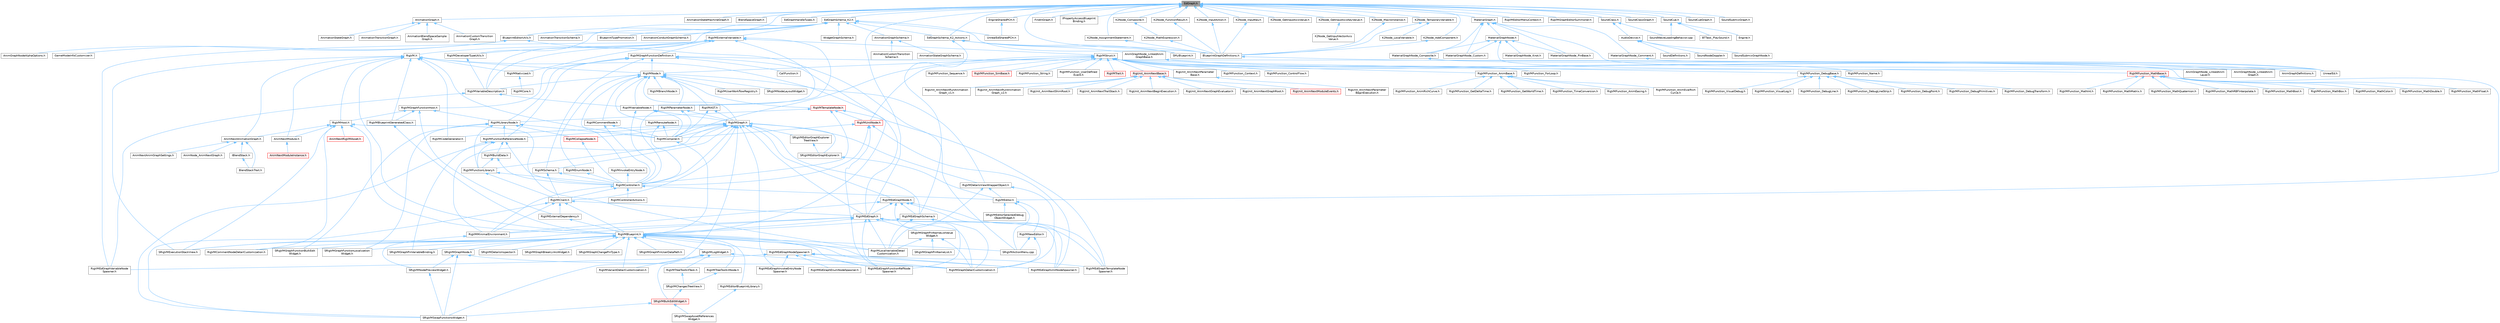 digraph "EdGraph.h"
{
 // INTERACTIVE_SVG=YES
 // LATEX_PDF_SIZE
  bgcolor="transparent";
  edge [fontname=Helvetica,fontsize=10,labelfontname=Helvetica,labelfontsize=10];
  node [fontname=Helvetica,fontsize=10,shape=box,height=0.2,width=0.4];
  Node1 [id="Node000001",label="EdGraph.h",height=0.2,width=0.4,color="gray40", fillcolor="grey60", style="filled", fontcolor="black",tooltip=" "];
  Node1 -> Node2 [id="edge1_Node000001_Node000002",dir="back",color="steelblue1",style="solid",tooltip=" "];
  Node2 [id="Node000002",label="AnimationGraph.h",height=0.2,width=0.4,color="grey40", fillcolor="white", style="filled",URL="$df/d2e/AnimationGraph_8h.html",tooltip=" "];
  Node2 -> Node3 [id="edge2_Node000002_Node000003",dir="back",color="steelblue1",style="solid",tooltip=" "];
  Node3 [id="Node000003",label="AnimationBlendSpaceSample\lGraph.h",height=0.2,width=0.4,color="grey40", fillcolor="white", style="filled",URL="$d1/d35/AnimationBlendSpaceSampleGraph_8h.html",tooltip=" "];
  Node2 -> Node4 [id="edge3_Node000002_Node000004",dir="back",color="steelblue1",style="solid",tooltip=" "];
  Node4 [id="Node000004",label="AnimationCustomTransition\lGraph.h",height=0.2,width=0.4,color="grey40", fillcolor="white", style="filled",URL="$dc/d6c/AnimationCustomTransitionGraph_8h.html",tooltip=" "];
  Node2 -> Node5 [id="edge4_Node000002_Node000005",dir="back",color="steelblue1",style="solid",tooltip=" "];
  Node5 [id="Node000005",label="AnimationStateGraph.h",height=0.2,width=0.4,color="grey40", fillcolor="white", style="filled",URL="$d1/d71/AnimationStateGraph_8h.html",tooltip=" "];
  Node2 -> Node6 [id="edge5_Node000002_Node000006",dir="back",color="steelblue1",style="solid",tooltip=" "];
  Node6 [id="Node000006",label="AnimationTransitionGraph.h",height=0.2,width=0.4,color="grey40", fillcolor="white", style="filled",URL="$d2/d0b/AnimationTransitionGraph_8h.html",tooltip=" "];
  Node1 -> Node7 [id="edge6_Node000001_Node000007",dir="back",color="steelblue1",style="solid",tooltip=" "];
  Node7 [id="Node000007",label="AnimationStateMachineGraph.h",height=0.2,width=0.4,color="grey40", fillcolor="white", style="filled",URL="$d8/d25/AnimationStateMachineGraph_8h.html",tooltip=" "];
  Node1 -> Node8 [id="edge7_Node000001_Node000008",dir="back",color="steelblue1",style="solid",tooltip=" "];
  Node8 [id="Node000008",label="BlendSpaceGraph.h",height=0.2,width=0.4,color="grey40", fillcolor="white", style="filled",URL="$d6/d7f/BlendSpaceGraph_8h.html",tooltip=" "];
  Node1 -> Node9 [id="edge8_Node000001_Node000009",dir="back",color="steelblue1",style="solid",tooltip=" "];
  Node9 [id="Node000009",label="BlueprintEditorUtils.h",height=0.2,width=0.4,color="grey40", fillcolor="white", style="filled",URL="$d7/d3d/BlueprintEditorUtils_8h.html",tooltip=" "];
  Node9 -> Node10 [id="edge9_Node000009_Node000010",dir="back",color="steelblue1",style="solid",tooltip=" "];
  Node10 [id="Node000010",label="AnimGraphNodeAlphaOptions.h",height=0.2,width=0.4,color="grey40", fillcolor="white", style="filled",URL="$d6/df6/AnimGraphNodeAlphaOptions_8h.html",tooltip=" "];
  Node9 -> Node11 [id="edge10_Node000009_Node000011",dir="back",color="steelblue1",style="solid",tooltip=" "];
  Node11 [id="Node000011",label="GameModeInfoCustomizer.h",height=0.2,width=0.4,color="grey40", fillcolor="white", style="filled",URL="$d5/df3/GameModeInfoCustomizer_8h.html",tooltip=" "];
  Node9 -> Node12 [id="edge11_Node000009_Node000012",dir="back",color="steelblue1",style="solid",tooltip=" "];
  Node12 [id="Node000012",label="SRigVMActionMenu.cpp",height=0.2,width=0.4,color="grey40", fillcolor="white", style="filled",URL="$dc/d4c/SRigVMActionMenu_8cpp.html",tooltip=" "];
  Node1 -> Node13 [id="edge12_Node000001_Node000013",dir="back",color="steelblue1",style="solid",tooltip=" "];
  Node13 [id="Node000013",label="EdGraphHandleTypes.h",height=0.2,width=0.4,color="grey40", fillcolor="white", style="filled",URL="$d3/d0d/EdGraphHandleTypes_8h.html",tooltip=" "];
  Node1 -> Node14 [id="edge13_Node000001_Node000014",dir="back",color="steelblue1",style="solid",tooltip=" "];
  Node14 [id="Node000014",label="EdGraphSchema_K2.h",height=0.2,width=0.4,color="grey40", fillcolor="white", style="filled",URL="$d0/dcf/EdGraphSchema__K2_8h.html",tooltip=" "];
  Node14 -> Node15 [id="edge14_Node000014_Node000015",dir="back",color="steelblue1",style="solid",tooltip=" "];
  Node15 [id="Node000015",label="AnimationConduitGraphSchema.h",height=0.2,width=0.4,color="grey40", fillcolor="white", style="filled",URL="$d3/dd6/AnimationConduitGraphSchema_8h.html",tooltip=" "];
  Node14 -> Node16 [id="edge15_Node000014_Node000016",dir="back",color="steelblue1",style="solid",tooltip=" "];
  Node16 [id="Node000016",label="AnimationGraphSchema.h",height=0.2,width=0.4,color="grey40", fillcolor="white", style="filled",URL="$dc/d75/AnimationGraphSchema_8h.html",tooltip=" "];
  Node16 -> Node17 [id="edge16_Node000016_Node000017",dir="back",color="steelblue1",style="solid",tooltip=" "];
  Node17 [id="Node000017",label="AnimationCustomTransition\lSchema.h",height=0.2,width=0.4,color="grey40", fillcolor="white", style="filled",URL="$d0/de2/AnimationCustomTransitionSchema_8h.html",tooltip=" "];
  Node16 -> Node18 [id="edge17_Node000016_Node000018",dir="back",color="steelblue1",style="solid",tooltip=" "];
  Node18 [id="Node000018",label="AnimationStateGraphSchema.h",height=0.2,width=0.4,color="grey40", fillcolor="white", style="filled",URL="$d5/d13/AnimationStateGraphSchema_8h.html",tooltip=" "];
  Node14 -> Node19 [id="edge18_Node000014_Node000019",dir="back",color="steelblue1",style="solid",tooltip=" "];
  Node19 [id="Node000019",label="AnimationTransitionSchema.h",height=0.2,width=0.4,color="grey40", fillcolor="white", style="filled",URL="$d0/d50/AnimationTransitionSchema_8h.html",tooltip=" "];
  Node14 -> Node9 [id="edge19_Node000014_Node000009",dir="back",color="steelblue1",style="solid",tooltip=" "];
  Node14 -> Node20 [id="edge20_Node000014_Node000020",dir="back",color="steelblue1",style="solid",tooltip=" "];
  Node20 [id="Node000020",label="BlueprintGraphDefinitions.h",height=0.2,width=0.4,color="grey40", fillcolor="white", style="filled",URL="$d7/d5e/BlueprintGraphDefinitions_8h.html",tooltip=" "];
  Node20 -> Node21 [id="edge21_Node000020_Node000021",dir="back",color="steelblue1",style="solid",tooltip=" "];
  Node21 [id="Node000021",label="AnimGraphDefinitions.h",height=0.2,width=0.4,color="grey40", fillcolor="white", style="filled",URL="$d9/d78/AnimGraphDefinitions_8h.html",tooltip=" "];
  Node14 -> Node22 [id="edge22_Node000014_Node000022",dir="back",color="steelblue1",style="solid",tooltip=" "];
  Node22 [id="Node000022",label="BlueprintTypePromotion.h",height=0.2,width=0.4,color="grey40", fillcolor="white", style="filled",URL="$d2/d23/BlueprintTypePromotion_8h.html",tooltip=" "];
  Node14 -> Node23 [id="edge23_Node000014_Node000023",dir="back",color="steelblue1",style="solid",tooltip=" "];
  Node23 [id="Node000023",label="EdGraphSchema_K2_Actions.h",height=0.2,width=0.4,color="grey40", fillcolor="white", style="filled",URL="$d8/d9c/EdGraphSchema__K2__Actions_8h.html",tooltip=" "];
  Node23 -> Node24 [id="edge24_Node000023_Node000024",dir="back",color="steelblue1",style="solid",tooltip=" "];
  Node24 [id="Node000024",label="AnimGraphNode_LinkedAnim\lGraphBase.h",height=0.2,width=0.4,color="grey40", fillcolor="white", style="filled",URL="$d5/de1/AnimGraphNode__LinkedAnimGraphBase_8h.html",tooltip=" "];
  Node24 -> Node25 [id="edge25_Node000024_Node000025",dir="back",color="steelblue1",style="solid",tooltip=" "];
  Node25 [id="Node000025",label="AnimGraphNode_LinkedAnim\lGraph.h",height=0.2,width=0.4,color="grey40", fillcolor="white", style="filled",URL="$da/dd5/AnimGraphNode__LinkedAnimGraph_8h.html",tooltip=" "];
  Node24 -> Node26 [id="edge26_Node000024_Node000026",dir="back",color="steelblue1",style="solid",tooltip=" "];
  Node26 [id="Node000026",label="AnimGraphNode_LinkedAnim\lLayer.h",height=0.2,width=0.4,color="grey40", fillcolor="white", style="filled",URL="$dc/d51/AnimGraphNode__LinkedAnimLayer_8h.html",tooltip=" "];
  Node23 -> Node20 [id="edge27_Node000023_Node000020",dir="back",color="steelblue1",style="solid",tooltip=" "];
  Node23 -> Node27 [id="edge28_Node000023_Node000027",dir="back",color="steelblue1",style="solid",tooltip=" "];
  Node27 [id="Node000027",label="RigVMEdGraphSchema.h",height=0.2,width=0.4,color="grey40", fillcolor="white", style="filled",URL="$dc/de3/RigVMEdGraphSchema_8h.html",tooltip=" "];
  Node27 -> Node28 [id="edge29_Node000027_Node000028",dir="back",color="steelblue1",style="solid",tooltip=" "];
  Node28 [id="Node000028",label="RigVMBlueprint.h",height=0.2,width=0.4,color="grey40", fillcolor="white", style="filled",URL="$df/d44/RigVMBlueprint_8h.html",tooltip=" "];
  Node28 -> Node29 [id="edge30_Node000028_Node000029",dir="back",color="steelblue1",style="solid",tooltip=" "];
  Node29 [id="Node000029",label="RigVMCommentNodeDetailCustomization.h",height=0.2,width=0.4,color="grey40", fillcolor="white", style="filled",URL="$de/ddb/RigVMCommentNodeDetailCustomization_8h.html",tooltip=" "];
  Node28 -> Node30 [id="edge31_Node000028_Node000030",dir="back",color="steelblue1",style="solid",tooltip=" "];
  Node30 [id="Node000030",label="RigVMEdGraphFunctionRefNode\lSpawner.h",height=0.2,width=0.4,color="grey40", fillcolor="white", style="filled",URL="$d3/d16/RigVMEdGraphFunctionRefNodeSpawner_8h.html",tooltip=" "];
  Node28 -> Node31 [id="edge32_Node000028_Node000031",dir="back",color="steelblue1",style="solid",tooltip=" "];
  Node31 [id="Node000031",label="RigVMEdGraphNodeSpawner.h",height=0.2,width=0.4,color="grey40", fillcolor="white", style="filled",URL="$d4/d8b/RigVMEdGraphNodeSpawner_8h.html",tooltip=" "];
  Node31 -> Node32 [id="edge33_Node000031_Node000032",dir="back",color="steelblue1",style="solid",tooltip=" "];
  Node32 [id="Node000032",label="RigVMEdGraphEnumNodeSpawner.h",height=0.2,width=0.4,color="grey40", fillcolor="white", style="filled",URL="$d3/dfd/RigVMEdGraphEnumNodeSpawner_8h.html",tooltip=" "];
  Node31 -> Node30 [id="edge34_Node000031_Node000030",dir="back",color="steelblue1",style="solid",tooltip=" "];
  Node31 -> Node33 [id="edge35_Node000031_Node000033",dir="back",color="steelblue1",style="solid",tooltip=" "];
  Node33 [id="Node000033",label="RigVMEdGraphInvokeEntryNode\lSpawner.h",height=0.2,width=0.4,color="grey40", fillcolor="white", style="filled",URL="$d9/de6/RigVMEdGraphInvokeEntryNodeSpawner_8h.html",tooltip=" "];
  Node31 -> Node34 [id="edge36_Node000031_Node000034",dir="back",color="steelblue1",style="solid",tooltip=" "];
  Node34 [id="Node000034",label="RigVMEdGraphTemplateNode\lSpawner.h",height=0.2,width=0.4,color="grey40", fillcolor="white", style="filled",URL="$d9/d6c/RigVMEdGraphTemplateNodeSpawner_8h.html",tooltip=" "];
  Node31 -> Node35 [id="edge37_Node000031_Node000035",dir="back",color="steelblue1",style="solid",tooltip=" "];
  Node35 [id="Node000035",label="RigVMEdGraphUnitNodeSpawner.h",height=0.2,width=0.4,color="grey40", fillcolor="white", style="filled",URL="$d3/d6b/RigVMEdGraphUnitNodeSpawner_8h.html",tooltip=" "];
  Node31 -> Node36 [id="edge38_Node000031_Node000036",dir="back",color="steelblue1",style="solid",tooltip=" "];
  Node36 [id="Node000036",label="RigVMEdGraphVariableNode\lSpawner.h",height=0.2,width=0.4,color="grey40", fillcolor="white", style="filled",URL="$d0/d83/RigVMEdGraphVariableNodeSpawner_8h.html",tooltip=" "];
  Node28 -> Node35 [id="edge39_Node000028_Node000035",dir="back",color="steelblue1",style="solid",tooltip=" "];
  Node28 -> Node37 [id="edge40_Node000028_Node000037",dir="back",color="steelblue1",style="solid",tooltip=" "];
  Node37 [id="Node000037",label="RigVMEditorBlueprintLibrary.h",height=0.2,width=0.4,color="grey40", fillcolor="white", style="filled",URL="$d9/d31/RigVMEditorBlueprintLibrary_8h.html",tooltip=" "];
  Node37 -> Node38 [id="edge41_Node000037_Node000038",dir="back",color="steelblue1",style="solid",tooltip=" "];
  Node38 [id="Node000038",label="SRigVMSwapAssetReferences\lWidget.h",height=0.2,width=0.4,color="grey40", fillcolor="white", style="filled",URL="$db/d3f/SRigVMSwapAssetReferencesWidget_8h.html",tooltip=" "];
  Node28 -> Node39 [id="edge42_Node000028_Node000039",dir="back",color="steelblue1",style="solid",tooltip=" "];
  Node39 [id="Node000039",label="RigVMGraphDetailCustomization.h",height=0.2,width=0.4,color="grey40", fillcolor="white", style="filled",URL="$da/d8c/RigVMGraphDetailCustomization_8h.html",tooltip=" "];
  Node28 -> Node40 [id="edge43_Node000028_Node000040",dir="back",color="steelblue1",style="solid",tooltip=" "];
  Node40 [id="Node000040",label="RigVMLocalVariableDetail\lCustomization.h",height=0.2,width=0.4,color="grey40", fillcolor="white", style="filled",URL="$de/de8/RigVMLocalVariableDetailCustomization_8h.html",tooltip=" "];
  Node28 -> Node41 [id="edge44_Node000028_Node000041",dir="back",color="steelblue1",style="solid",tooltip=" "];
  Node41 [id="Node000041",label="RigVMTreeToolkitNode.h",height=0.2,width=0.4,color="grey40", fillcolor="white", style="filled",URL="$dc/d84/RigVMTreeToolkitNode_8h.html",tooltip=" "];
  Node41 -> Node42 [id="edge45_Node000041_Node000042",dir="back",color="steelblue1",style="solid",tooltip=" "];
  Node42 [id="Node000042",label="SRigVMChangesTreeView.h",height=0.2,width=0.4,color="grey40", fillcolor="white", style="filled",URL="$dd/d83/SRigVMChangesTreeView_8h.html",tooltip=" "];
  Node42 -> Node43 [id="edge46_Node000042_Node000043",dir="back",color="steelblue1",style="solid",tooltip=" "];
  Node43 [id="Node000043",label="SRigVMBulkEditWidget.h",height=0.2,width=0.4,color="red", fillcolor="#FFF0F0", style="filled",URL="$d7/dab/SRigVMBulkEditWidget_8h.html",tooltip=" "];
  Node43 -> Node38 [id="edge47_Node000043_Node000038",dir="back",color="steelblue1",style="solid",tooltip=" "];
  Node43 -> Node45 [id="edge48_Node000043_Node000045",dir="back",color="steelblue1",style="solid",tooltip=" "];
  Node45 [id="Node000045",label="SRigVMSwapFunctionsWidget.h",height=0.2,width=0.4,color="grey40", fillcolor="white", style="filled",URL="$d0/da2/SRigVMSwapFunctionsWidget_8h.html",tooltip=" "];
  Node28 -> Node46 [id="edge49_Node000028_Node000046",dir="back",color="steelblue1",style="solid",tooltip=" "];
  Node46 [id="Node000046",label="RigVMVariantDetailCustomization.h",height=0.2,width=0.4,color="grey40", fillcolor="white", style="filled",URL="$d2/db8/RigVMVariantDetailCustomization_8h.html",tooltip=" "];
  Node28 -> Node12 [id="edge50_Node000028_Node000012",dir="back",color="steelblue1",style="solid",tooltip=" "];
  Node28 -> Node47 [id="edge51_Node000028_Node000047",dir="back",color="steelblue1",style="solid",tooltip=" "];
  Node47 [id="Node000047",label="SRigVMDetailsInspector.h",height=0.2,width=0.4,color="grey40", fillcolor="white", style="filled",URL="$df/dfb/SRigVMDetailsInspector_8h.html",tooltip=" "];
  Node28 -> Node48 [id="edge52_Node000028_Node000048",dir="back",color="steelblue1",style="solid",tooltip=" "];
  Node48 [id="Node000048",label="SRigVMExecutionStackView.h",height=0.2,width=0.4,color="grey40", fillcolor="white", style="filled",URL="$d9/d2b/SRigVMExecutionStackView_8h.html",tooltip=" "];
  Node28 -> Node49 [id="edge53_Node000028_Node000049",dir="back",color="steelblue1",style="solid",tooltip=" "];
  Node49 [id="Node000049",label="SRigVMGraphBreakLinksWidget.h",height=0.2,width=0.4,color="grey40", fillcolor="white", style="filled",URL="$d8/d4a/SRigVMGraphBreakLinksWidget_8h.html",tooltip=" "];
  Node28 -> Node50 [id="edge54_Node000028_Node000050",dir="back",color="steelblue1",style="solid",tooltip=" "];
  Node50 [id="Node000050",label="SRigVMGraphChangePinType.h",height=0.2,width=0.4,color="grey40", fillcolor="white", style="filled",URL="$d4/da7/SRigVMGraphChangePinType_8h.html",tooltip=" "];
  Node28 -> Node51 [id="edge55_Node000028_Node000051",dir="back",color="steelblue1",style="solid",tooltip=" "];
  Node51 [id="Node000051",label="SRigVMGraphFunctionBulkEdit\lWidget.h",height=0.2,width=0.4,color="grey40", fillcolor="white", style="filled",URL="$db/dbf/SRigVMGraphFunctionBulkEditWidget_8h.html",tooltip=" "];
  Node28 -> Node52 [id="edge56_Node000028_Node000052",dir="back",color="steelblue1",style="solid",tooltip=" "];
  Node52 [id="Node000052",label="SRigVMGraphFunctionLocalization\lWidget.h",height=0.2,width=0.4,color="grey40", fillcolor="white", style="filled",URL="$dd/d59/SRigVMGraphFunctionLocalizationWidget_8h.html",tooltip=" "];
  Node28 -> Node53 [id="edge57_Node000028_Node000053",dir="back",color="steelblue1",style="solid",tooltip=" "];
  Node53 [id="Node000053",label="SRigVMGraphNode.h",height=0.2,width=0.4,color="grey40", fillcolor="white", style="filled",URL="$d0/d1e/SRigVMGraphNode_8h.html",tooltip=" "];
  Node53 -> Node39 [id="edge58_Node000053_Node000039",dir="back",color="steelblue1",style="solid",tooltip=" "];
  Node53 -> Node54 [id="edge59_Node000053_Node000054",dir="back",color="steelblue1",style="solid",tooltip=" "];
  Node54 [id="Node000054",label="SRigVMNodePreviewWidget.h",height=0.2,width=0.4,color="grey40", fillcolor="white", style="filled",URL="$d5/d72/SRigVMNodePreviewWidget_8h.html",tooltip=" "];
  Node54 -> Node45 [id="edge60_Node000054_Node000045",dir="back",color="steelblue1",style="solid",tooltip=" "];
  Node53 -> Node45 [id="edge61_Node000053_Node000045",dir="back",color="steelblue1",style="solid",tooltip=" "];
  Node28 -> Node55 [id="edge62_Node000028_Node000055",dir="back",color="steelblue1",style="solid",tooltip=" "];
  Node55 [id="Node000055",label="SRigVMGraphPinUserDataPath.h",height=0.2,width=0.4,color="grey40", fillcolor="white", style="filled",URL="$d5/d31/SRigVMGraphPinUserDataPath_8h.html",tooltip=" "];
  Node28 -> Node56 [id="edge63_Node000028_Node000056",dir="back",color="steelblue1",style="solid",tooltip=" "];
  Node56 [id="Node000056",label="SRigVMGraphPinVariableBinding.h",height=0.2,width=0.4,color="grey40", fillcolor="white", style="filled",URL="$db/dca/SRigVMGraphPinVariableBinding_8h.html",tooltip=" "];
  Node28 -> Node57 [id="edge64_Node000028_Node000057",dir="back",color="steelblue1",style="solid",tooltip=" "];
  Node57 [id="Node000057",label="SRigVMLogWidget.h",height=0.2,width=0.4,color="grey40", fillcolor="white", style="filled",URL="$d9/dab/SRigVMLogWidget_8h.html",tooltip=" "];
  Node57 -> Node39 [id="edge65_Node000057_Node000039",dir="back",color="steelblue1",style="solid",tooltip=" "];
  Node57 -> Node58 [id="edge66_Node000057_Node000058",dir="back",color="steelblue1",style="solid",tooltip=" "];
  Node58 [id="Node000058",label="RigVMTreeToolkitTask.h",height=0.2,width=0.4,color="grey40", fillcolor="white", style="filled",URL="$d1/dd5/RigVMTreeToolkitTask_8h.html",tooltip=" "];
  Node58 -> Node42 [id="edge67_Node000058_Node000042",dir="back",color="steelblue1",style="solid",tooltip=" "];
  Node57 -> Node46 [id="edge68_Node000057_Node000046",dir="back",color="steelblue1",style="solid",tooltip=" "];
  Node57 -> Node43 [id="edge69_Node000057_Node000043",dir="back",color="steelblue1",style="solid",tooltip=" "];
  Node27 -> Node39 [id="edge70_Node000027_Node000039",dir="back",color="steelblue1",style="solid",tooltip=" "];
  Node27 -> Node40 [id="edge71_Node000027_Node000040",dir="back",color="steelblue1",style="solid",tooltip=" "];
  Node23 -> Node59 [id="edge72_Node000023_Node000059",dir="back",color="steelblue1",style="solid",tooltip=" "];
  Node59 [id="Node000059",label="SMyBlueprint.h",height=0.2,width=0.4,color="grey40", fillcolor="white", style="filled",URL="$d3/d34/SMyBlueprint_8h.html",tooltip=" "];
  Node14 -> Node60 [id="edge73_Node000014_Node000060",dir="back",color="steelblue1",style="solid",tooltip=" "];
  Node60 [id="Node000060",label="RigVMDeveloperTypeUtils.h",height=0.2,width=0.4,color="grey40", fillcolor="white", style="filled",URL="$d0/d6e/RigVMDeveloperTypeUtils_8h.html",tooltip=" "];
  Node60 -> Node61 [id="edge74_Node000060_Node000061",dir="back",color="steelblue1",style="solid",tooltip=" "];
  Node61 [id="Node000061",label="RigVMVariableDescription.h",height=0.2,width=0.4,color="grey40", fillcolor="white", style="filled",URL="$d8/dd8/RigVMVariableDescription_8h.html",tooltip=" "];
  Node61 -> Node36 [id="edge75_Node000061_Node000036",dir="back",color="steelblue1",style="solid",tooltip=" "];
  Node61 -> Node62 [id="edge76_Node000061_Node000062",dir="back",color="steelblue1",style="solid",tooltip=" "];
  Node62 [id="Node000062",label="RigVMVariableNode.h",height=0.2,width=0.4,color="grey40", fillcolor="white", style="filled",URL="$d0/dc6/RigVMVariableNode_8h.html",tooltip=" "];
  Node62 -> Node63 [id="edge77_Node000062_Node000063",dir="back",color="steelblue1",style="solid",tooltip=" "];
  Node63 [id="Node000063",label="RigVMCompiler.h",height=0.2,width=0.4,color="grey40", fillcolor="white", style="filled",URL="$d7/d63/RigVMCompiler_8h.html",tooltip=" "];
  Node63 -> Node28 [id="edge78_Node000063_Node000028",dir="back",color="steelblue1",style="solid",tooltip=" "];
  Node62 -> Node64 [id="edge79_Node000062_Node000064",dir="back",color="steelblue1",style="solid",tooltip=" "];
  Node64 [id="Node000064",label="RigVMController.h",height=0.2,width=0.4,color="grey40", fillcolor="white", style="filled",URL="$da/d1e/RigVMController_8h.html",tooltip=" "];
  Node64 -> Node65 [id="edge80_Node000064_Node000065",dir="back",color="steelblue1",style="solid",tooltip=" "];
  Node65 [id="Node000065",label="RigVMClient.h",height=0.2,width=0.4,color="grey40", fillcolor="white", style="filled",URL="$db/d93/RigVMClient_8h.html",tooltip=" "];
  Node65 -> Node28 [id="edge81_Node000065_Node000028",dir="back",color="steelblue1",style="solid",tooltip=" "];
  Node65 -> Node66 [id="edge82_Node000065_Node000066",dir="back",color="steelblue1",style="solid",tooltip=" "];
  Node66 [id="Node000066",label="RigVMEdGraph.h",height=0.2,width=0.4,color="grey40", fillcolor="white", style="filled",URL="$d9/d8c/RigVMEdGraph_8h.html",tooltip=" "];
  Node66 -> Node28 [id="edge83_Node000066_Node000028",dir="back",color="steelblue1",style="solid",tooltip=" "];
  Node66 -> Node30 [id="edge84_Node000066_Node000030",dir="back",color="steelblue1",style="solid",tooltip=" "];
  Node66 -> Node34 [id="edge85_Node000066_Node000034",dir="back",color="steelblue1",style="solid",tooltip=" "];
  Node66 -> Node35 [id="edge86_Node000066_Node000035",dir="back",color="steelblue1",style="solid",tooltip=" "];
  Node66 -> Node39 [id="edge87_Node000066_Node000039",dir="back",color="steelblue1",style="solid",tooltip=" "];
  Node66 -> Node40 [id="edge88_Node000066_Node000040",dir="back",color="steelblue1",style="solid",tooltip=" "];
  Node66 -> Node67 [id="edge89_Node000066_Node000067",dir="back",color="steelblue1",style="solid",tooltip=" "];
  Node67 [id="Node000067",label="RigVMMinimalEnvironment.h",height=0.2,width=0.4,color="grey40", fillcolor="white", style="filled",URL="$d4/d4a/RigVMMinimalEnvironment_8h.html",tooltip=" "];
  Node67 -> Node54 [id="edge90_Node000067_Node000054",dir="back",color="steelblue1",style="solid",tooltip=" "];
  Node66 -> Node48 [id="edge91_Node000066_Node000048",dir="back",color="steelblue1",style="solid",tooltip=" "];
  Node66 -> Node68 [id="edge92_Node000066_Node000068",dir="back",color="steelblue1",style="solid",tooltip=" "];
  Node68 [id="Node000068",label="SRigVMGraphPinNameListValue\lWidget.h",height=0.2,width=0.4,color="grey40", fillcolor="white", style="filled",URL="$dc/dac/SRigVMGraphPinNameListValueWidget_8h.html",tooltip=" "];
  Node68 -> Node39 [id="edge93_Node000068_Node000039",dir="back",color="steelblue1",style="solid",tooltip=" "];
  Node68 -> Node40 [id="edge94_Node000068_Node000040",dir="back",color="steelblue1",style="solid",tooltip=" "];
  Node68 -> Node69 [id="edge95_Node000068_Node000069",dir="back",color="steelblue1",style="solid",tooltip=" "];
  Node69 [id="Node000069",label="SRigVMGraphPinNameList.h",height=0.2,width=0.4,color="grey40", fillcolor="white", style="filled",URL="$d7/dfc/SRigVMGraphPinNameList_8h.html",tooltip=" "];
  Node65 -> Node70 [id="edge96_Node000065_Node000070",dir="back",color="steelblue1",style="solid",tooltip=" "];
  Node70 [id="Node000070",label="RigVMExternalDependency.h",height=0.2,width=0.4,color="grey40", fillcolor="white", style="filled",URL="$d2/d83/RigVMExternalDependency_8h.html",tooltip=" "];
  Node70 -> Node28 [id="edge97_Node000070_Node000028",dir="back",color="steelblue1",style="solid",tooltip=" "];
  Node65 -> Node67 [id="edge98_Node000065_Node000067",dir="back",color="steelblue1",style="solid",tooltip=" "];
  Node65 -> Node45 [id="edge99_Node000065_Node000045",dir="back",color="steelblue1",style="solid",tooltip=" "];
  Node64 -> Node71 [id="edge100_Node000064_Node000071",dir="back",color="steelblue1",style="solid",tooltip=" "];
  Node71 [id="Node000071",label="RigVMControllerActions.h",height=0.2,width=0.4,color="grey40", fillcolor="white", style="filled",URL="$d3/dc4/RigVMControllerActions_8h.html",tooltip=" "];
  Node64 -> Node72 [id="edge101_Node000064_Node000072",dir="back",color="steelblue1",style="solid",tooltip=" "];
  Node72 [id="Node000072",label="RigVMEditor.h",height=0.2,width=0.4,color="grey40", fillcolor="white", style="filled",URL="$d3/d13/RigVMEditor_8h.html",tooltip=" "];
  Node72 -> Node73 [id="edge102_Node000072_Node000073",dir="back",color="steelblue1",style="solid",tooltip=" "];
  Node73 [id="Node000073",label="RigVMNewEditor.h",height=0.2,width=0.4,color="grey40", fillcolor="white", style="filled",URL="$df/dd1/RigVMNewEditor_8h.html",tooltip=" "];
  Node73 -> Node39 [id="edge103_Node000073_Node000039",dir="back",color="steelblue1",style="solid",tooltip=" "];
  Node73 -> Node12 [id="edge104_Node000073_Node000012",dir="back",color="steelblue1",style="solid",tooltip=" "];
  Node72 -> Node12 [id="edge105_Node000072_Node000012",dir="back",color="steelblue1",style="solid",tooltip=" "];
  Node72 -> Node74 [id="edge106_Node000072_Node000074",dir="back",color="steelblue1",style="solid",tooltip=" "];
  Node74 [id="Node000074",label="SRigVMEditorSelectedDebug\lObjectWidget.h",height=0.2,width=0.4,color="grey40", fillcolor="white", style="filled",URL="$d9/dcd/SRigVMEditorSelectedDebugObjectWidget_8h.html",tooltip=" "];
  Node64 -> Node67 [id="edge107_Node000064_Node000067",dir="back",color="steelblue1",style="solid",tooltip=" "];
  Node62 -> Node75 [id="edge108_Node000062_Node000075",dir="back",color="steelblue1",style="solid",tooltip=" "];
  Node75 [id="Node000075",label="RigVMGraph.h",height=0.2,width=0.4,color="grey40", fillcolor="white", style="filled",URL="$d7/dfd/RigVMGraph_8h.html",tooltip=" "];
  Node75 -> Node65 [id="edge109_Node000075_Node000065",dir="back",color="steelblue1",style="solid",tooltip=" "];
  Node75 -> Node76 [id="edge110_Node000075_Node000076",dir="back",color="steelblue1",style="solid",tooltip=" "];
  Node76 [id="Node000076",label="RigVMCodeGenerator.h",height=0.2,width=0.4,color="grey40", fillcolor="white", style="filled",URL="$d4/d2b/RigVMCodeGenerator_8h.html",tooltip=" "];
  Node75 -> Node77 [id="edge111_Node000075_Node000077",dir="back",color="steelblue1",style="solid",tooltip=" "];
  Node77 [id="Node000077",label="RigVMCollapseNode.h",height=0.2,width=0.4,color="red", fillcolor="#FFF0F0", style="filled",URL="$d1/d95/RigVMCollapseNode_8h.html",tooltip=" "];
  Node77 -> Node64 [id="edge112_Node000077_Node000064",dir="back",color="steelblue1",style="solid",tooltip=" "];
  Node75 -> Node63 [id="edge113_Node000075_Node000063",dir="back",color="steelblue1",style="solid",tooltip=" "];
  Node75 -> Node64 [id="edge114_Node000075_Node000064",dir="back",color="steelblue1",style="solid",tooltip=" "];
  Node75 -> Node79 [id="edge115_Node000075_Node000079",dir="back",color="steelblue1",style="solid",tooltip=" "];
  Node79 [id="Node000079",label="RigVMDetailsViewWrapperObject.h",height=0.2,width=0.4,color="grey40", fillcolor="white", style="filled",URL="$dd/d41/RigVMDetailsViewWrapperObject_8h.html",tooltip=" "];
  Node79 -> Node72 [id="edge116_Node000079_Node000072",dir="back",color="steelblue1",style="solid",tooltip=" "];
  Node79 -> Node39 [id="edge117_Node000079_Node000039",dir="back",color="steelblue1",style="solid",tooltip=" "];
  Node79 -> Node40 [id="edge118_Node000079_Node000040",dir="back",color="steelblue1",style="solid",tooltip=" "];
  Node75 -> Node66 [id="edge119_Node000075_Node000066",dir="back",color="steelblue1",style="solid",tooltip=" "];
  Node75 -> Node33 [id="edge120_Node000075_Node000033",dir="back",color="steelblue1",style="solid",tooltip=" "];
  Node75 -> Node80 [id="edge121_Node000075_Node000080",dir="back",color="steelblue1",style="solid",tooltip=" "];
  Node80 [id="Node000080",label="RigVMEdGraphNode.h",height=0.2,width=0.4,color="grey40", fillcolor="white", style="filled",URL="$d8/dcd/RigVMEdGraphNode_8h.html",tooltip=" "];
  Node80 -> Node66 [id="edge122_Node000080_Node000066",dir="back",color="steelblue1",style="solid",tooltip=" "];
  Node80 -> Node30 [id="edge123_Node000080_Node000030",dir="back",color="steelblue1",style="solid",tooltip=" "];
  Node80 -> Node27 [id="edge124_Node000080_Node000027",dir="back",color="steelblue1",style="solid",tooltip=" "];
  Node80 -> Node34 [id="edge125_Node000080_Node000034",dir="back",color="steelblue1",style="solid",tooltip=" "];
  Node80 -> Node35 [id="edge126_Node000080_Node000035",dir="back",color="steelblue1",style="solid",tooltip=" "];
  Node80 -> Node67 [id="edge127_Node000080_Node000067",dir="back",color="steelblue1",style="solid",tooltip=" "];
  Node75 -> Node27 [id="edge128_Node000075_Node000027",dir="back",color="steelblue1",style="solid",tooltip=" "];
  Node75 -> Node81 [id="edge129_Node000075_Node000081",dir="back",color="steelblue1",style="solid",tooltip=" "];
  Node81 [id="Node000081",label="RigVMFunctionLibrary.h",height=0.2,width=0.4,color="grey40", fillcolor="white", style="filled",URL="$da/d39/RigVMFunctionLibrary_8h.html",tooltip=" "];
  Node81 -> Node65 [id="edge130_Node000081_Node000065",dir="back",color="steelblue1",style="solid",tooltip=" "];
  Node81 -> Node64 [id="edge131_Node000081_Node000064",dir="back",color="steelblue1",style="solid",tooltip=" "];
  Node75 -> Node82 [id="edge132_Node000075_Node000082",dir="back",color="steelblue1",style="solid",tooltip=" "];
  Node82 [id="Node000082",label="RigVMFunctionReferenceNode.h",height=0.2,width=0.4,color="grey40", fillcolor="white", style="filled",URL="$d8/dae/RigVMFunctionReferenceNode_8h.html",tooltip=" "];
  Node82 -> Node83 [id="edge133_Node000082_Node000083",dir="back",color="steelblue1",style="solid",tooltip=" "];
  Node83 [id="Node000083",label="RigVMBuildData.h",height=0.2,width=0.4,color="grey40", fillcolor="white", style="filled",URL="$df/d5a/RigVMBuildData_8h.html",tooltip=" "];
  Node83 -> Node64 [id="edge134_Node000083_Node000064",dir="back",color="steelblue1",style="solid",tooltip=" "];
  Node83 -> Node81 [id="edge135_Node000083_Node000081",dir="back",color="steelblue1",style="solid",tooltip=" "];
  Node82 -> Node64 [id="edge136_Node000082_Node000064",dir="back",color="steelblue1",style="solid",tooltip=" "];
  Node82 -> Node81 [id="edge137_Node000082_Node000081",dir="back",color="steelblue1",style="solid",tooltip=" "];
  Node82 -> Node56 [id="edge138_Node000082_Node000056",dir="back",color="steelblue1",style="solid",tooltip=" "];
  Node82 -> Node45 [id="edge139_Node000082_Node000045",dir="back",color="steelblue1",style="solid",tooltip=" "];
  Node75 -> Node67 [id="edge140_Node000075_Node000067",dir="back",color="steelblue1",style="solid",tooltip=" "];
  Node75 -> Node84 [id="edge141_Node000075_Node000084",dir="back",color="steelblue1",style="solid",tooltip=" "];
  Node84 [id="Node000084",label="RigVMSchema.h",height=0.2,width=0.4,color="grey40", fillcolor="white", style="filled",URL="$d7/dc2/RigVMSchema_8h.html",tooltip=" "];
  Node84 -> Node65 [id="edge142_Node000084_Node000065",dir="back",color="steelblue1",style="solid",tooltip=" "];
  Node84 -> Node64 [id="edge143_Node000084_Node000064",dir="back",color="steelblue1",style="solid",tooltip=" "];
  Node75 -> Node85 [id="edge144_Node000075_Node000085",dir="back",color="steelblue1",style="solid",tooltip=" "];
  Node85 [id="Node000085",label="SRigVMEditorGraphExplorer.h",height=0.2,width=0.4,color="grey40", fillcolor="white", style="filled",URL="$db/d11/SRigVMEditorGraphExplorer_8h.html",tooltip=" "];
  Node85 -> Node72 [id="edge145_Node000085_Node000072",dir="back",color="steelblue1",style="solid",tooltip=" "];
  Node75 -> Node86 [id="edge146_Node000075_Node000086",dir="back",color="steelblue1",style="solid",tooltip=" "];
  Node86 [id="Node000086",label="SRigVMEditorGraphExplorer\lTreeView.h",height=0.2,width=0.4,color="grey40", fillcolor="white", style="filled",URL="$d8/d43/SRigVMEditorGraphExplorerTreeView_8h.html",tooltip=" "];
  Node86 -> Node85 [id="edge147_Node000086_Node000085",dir="back",color="steelblue1",style="solid",tooltip=" "];
  Node75 -> Node45 [id="edge148_Node000075_Node000045",dir="back",color="steelblue1",style="solid",tooltip=" "];
  Node14 -> Node87 [id="edge149_Node000014_Node000087",dir="back",color="steelblue1",style="solid",tooltip=" "];
  Node87 [id="Node000087",label="RigVMExternalVariable.h",height=0.2,width=0.4,color="grey40", fillcolor="white", style="filled",URL="$d4/d6f/RigVMExternalVariable_8h.html",tooltip=" "];
  Node87 -> Node88 [id="edge150_Node000087_Node000088",dir="back",color="steelblue1",style="solid",tooltip=" "];
  Node88 [id="Node000088",label="RigVM.h",height=0.2,width=0.4,color="grey40", fillcolor="white", style="filled",URL="$d0/d5e/RigVM_8h.html",tooltip=" "];
  Node88 -> Node89 [id="edge151_Node000088_Node000089",dir="back",color="steelblue1",style="solid",tooltip=" "];
  Node89 [id="Node000089",label="AnimNextAnimationGraph.h",height=0.2,width=0.4,color="grey40", fillcolor="white", style="filled",URL="$d4/dc3/AnimNextAnimationGraph_8h.html",tooltip=" "];
  Node89 -> Node90 [id="edge152_Node000089_Node000090",dir="back",color="steelblue1",style="solid",tooltip=" "];
  Node90 [id="Node000090",label="AnimNextAnimGraphSettings.h",height=0.2,width=0.4,color="grey40", fillcolor="white", style="filled",URL="$d9/da8/AnimNextAnimGraphSettings_8h.html",tooltip=" "];
  Node89 -> Node91 [id="edge153_Node000089_Node000091",dir="back",color="steelblue1",style="solid",tooltip=" "];
  Node91 [id="Node000091",label="AnimNode_AnimNextGraph.h",height=0.2,width=0.4,color="grey40", fillcolor="white", style="filled",URL="$d5/d20/AnimNode__AnimNextGraph_8h.html",tooltip=" "];
  Node89 -> Node92 [id="edge154_Node000089_Node000092",dir="back",color="steelblue1",style="solid",tooltip=" "];
  Node92 [id="Node000092",label="BlendStackTrait.h",height=0.2,width=0.4,color="grey40", fillcolor="white", style="filled",URL="$dd/dc9/BlendStackTrait_8h.html",tooltip=" "];
  Node89 -> Node93 [id="edge155_Node000089_Node000093",dir="back",color="steelblue1",style="solid",tooltip=" "];
  Node93 [id="Node000093",label="IBlendStack.h",height=0.2,width=0.4,color="grey40", fillcolor="white", style="filled",URL="$df/d73/IBlendStack_8h.html",tooltip=" "];
  Node93 -> Node92 [id="edge156_Node000093_Node000092",dir="back",color="steelblue1",style="solid",tooltip=" "];
  Node88 -> Node94 [id="edge157_Node000088_Node000094",dir="back",color="steelblue1",style="solid",tooltip=" "];
  Node94 [id="Node000094",label="AnimNextModule.h",height=0.2,width=0.4,color="grey40", fillcolor="white", style="filled",URL="$d1/dac/AnimNextModule_8h.html",tooltip=" "];
  Node94 -> Node95 [id="edge158_Node000094_Node000095",dir="back",color="steelblue1",style="solid",tooltip=" "];
  Node95 [id="Node000095",label="AnimNextModuleInstance.h",height=0.2,width=0.4,color="red", fillcolor="#FFF0F0", style="filled",URL="$d7/dbe/AnimNextModuleInstance_8h.html",tooltip=" "];
  Node88 -> Node28 [id="edge159_Node000088_Node000028",dir="back",color="steelblue1",style="solid",tooltip=" "];
  Node88 -> Node97 [id="edge160_Node000088_Node000097",dir="back",color="steelblue1",style="solid",tooltip=" "];
  Node97 [id="Node000097",label="RigVMBlueprintGeneratedClass.h",height=0.2,width=0.4,color="grey40", fillcolor="white", style="filled",URL="$d4/dec/RigVMBlueprintGeneratedClass_8h.html",tooltip=" "];
  Node97 -> Node28 [id="edge161_Node000097_Node000028",dir="back",color="steelblue1",style="solid",tooltip=" "];
  Node88 -> Node76 [id="edge162_Node000088_Node000076",dir="back",color="steelblue1",style="solid",tooltip=" "];
  Node88 -> Node63 [id="edge163_Node000088_Node000063",dir="back",color="steelblue1",style="solid",tooltip=" "];
  Node88 -> Node66 [id="edge164_Node000088_Node000066",dir="back",color="steelblue1",style="solid",tooltip=" "];
  Node88 -> Node98 [id="edge165_Node000088_Node000098",dir="back",color="steelblue1",style="solid",tooltip=" "];
  Node98 [id="Node000098",label="RigVMHost.h",height=0.2,width=0.4,color="grey40", fillcolor="white", style="filled",URL="$d5/d04/RigVMHost_8h.html",tooltip=" "];
  Node98 -> Node89 [id="edge166_Node000098_Node000089",dir="back",color="steelblue1",style="solid",tooltip=" "];
  Node98 -> Node94 [id="edge167_Node000098_Node000094",dir="back",color="steelblue1",style="solid",tooltip=" "];
  Node98 -> Node99 [id="edge168_Node000098_Node000099",dir="back",color="steelblue1",style="solid",tooltip=" "];
  Node99 [id="Node000099",label="AnimNextRigVMAsset.h",height=0.2,width=0.4,color="red", fillcolor="#FFF0F0", style="filled",URL="$d8/d0c/AnimNextRigVMAsset_8h.html",tooltip=" "];
  Node98 -> Node28 [id="edge169_Node000098_Node000028",dir="back",color="steelblue1",style="solid",tooltip=" "];
  Node98 -> Node29 [id="edge170_Node000098_Node000029",dir="back",color="steelblue1",style="solid",tooltip=" "];
  Node98 -> Node40 [id="edge171_Node000098_Node000040",dir="back",color="steelblue1",style="solid",tooltip=" "];
  Node98 -> Node48 [id="edge172_Node000098_Node000048",dir="back",color="steelblue1",style="solid",tooltip=" "];
  Node88 -> Node139 [id="edge173_Node000088_Node000139",dir="back",color="steelblue1",style="solid",tooltip=" "];
  Node139 [id="Node000139",label="RigVMNativized.h",height=0.2,width=0.4,color="grey40", fillcolor="white", style="filled",URL="$df/d99/RigVMNativized_8h.html",tooltip=" "];
  Node139 -> Node140 [id="edge174_Node000139_Node000140",dir="back",color="steelblue1",style="solid",tooltip=" "];
  Node140 [id="Node000140",label="RigVMCore.h",height=0.2,width=0.4,color="grey40", fillcolor="white", style="filled",URL="$d3/dbd/RigVMCore_8h.html",tooltip=" "];
  Node88 -> Node141 [id="edge175_Node000088_Node000141",dir="back",color="steelblue1",style="solid",tooltip=" "];
  Node141 [id="Node000141",label="RigVMNode.h",height=0.2,width=0.4,color="grey40", fillcolor="white", style="filled",URL="$df/d31/RigVMNode_8h.html",tooltip=" "];
  Node141 -> Node142 [id="edge176_Node000141_Node000142",dir="back",color="steelblue1",style="solid",tooltip=" "];
  Node142 [id="Node000142",label="RigVMAST.h",height=0.2,width=0.4,color="grey40", fillcolor="white", style="filled",URL="$d9/d6d/RigVMAST_8h.html",tooltip=" "];
  Node142 -> Node63 [id="edge177_Node000142_Node000063",dir="back",color="steelblue1",style="solid",tooltip=" "];
  Node142 -> Node75 [id="edge178_Node000142_Node000075",dir="back",color="steelblue1",style="solid",tooltip=" "];
  Node141 -> Node143 [id="edge179_Node000141_Node000143",dir="back",color="steelblue1",style="solid",tooltip=" "];
  Node143 [id="Node000143",label="RigVMBranchNode.h",height=0.2,width=0.4,color="grey40", fillcolor="white", style="filled",URL="$dc/d3b/RigVMBranchNode_8h.html",tooltip=" "];
  Node141 -> Node144 [id="edge180_Node000141_Node000144",dir="back",color="steelblue1",style="solid",tooltip=" "];
  Node144 [id="Node000144",label="RigVMCommentNode.h",height=0.2,width=0.4,color="grey40", fillcolor="white", style="filled",URL="$da/d66/RigVMCommentNode_8h.html",tooltip=" "];
  Node144 -> Node63 [id="edge181_Node000144_Node000063",dir="back",color="steelblue1",style="solid",tooltip=" "];
  Node144 -> Node64 [id="edge182_Node000144_Node000064",dir="back",color="steelblue1",style="solid",tooltip=" "];
  Node141 -> Node79 [id="edge183_Node000141_Node000079",dir="back",color="steelblue1",style="solid",tooltip=" "];
  Node141 -> Node145 [id="edge184_Node000141_Node000145",dir="back",color="steelblue1",style="solid",tooltip=" "];
  Node145 [id="Node000145",label="RigVMEnumNode.h",height=0.2,width=0.4,color="grey40", fillcolor="white", style="filled",URL="$d8/d16/RigVMEnumNode_8h.html",tooltip=" "];
  Node145 -> Node64 [id="edge185_Node000145_Node000064",dir="back",color="steelblue1",style="solid",tooltip=" "];
  Node141 -> Node75 [id="edge186_Node000141_Node000075",dir="back",color="steelblue1",style="solid",tooltip=" "];
  Node141 -> Node146 [id="edge187_Node000141_Node000146",dir="back",color="steelblue1",style="solid",tooltip=" "];
  Node146 [id="Node000146",label="RigVMInvokeEntryNode.h",height=0.2,width=0.4,color="grey40", fillcolor="white", style="filled",URL="$de/ddf/RigVMInvokeEntryNode_8h.html",tooltip=" "];
  Node146 -> Node64 [id="edge188_Node000146_Node000064",dir="back",color="steelblue1",style="solid",tooltip=" "];
  Node141 -> Node147 [id="edge189_Node000141_Node000147",dir="back",color="steelblue1",style="solid",tooltip=" "];
  Node147 [id="Node000147",label="RigVMParameterNode.h",height=0.2,width=0.4,color="grey40", fillcolor="white", style="filled",URL="$dd/dfd/RigVMParameterNode_8h.html",tooltip=" "];
  Node147 -> Node63 [id="edge190_Node000147_Node000063",dir="back",color="steelblue1",style="solid",tooltip=" "];
  Node147 -> Node64 [id="edge191_Node000147_Node000064",dir="back",color="steelblue1",style="solid",tooltip=" "];
  Node147 -> Node75 [id="edge192_Node000147_Node000075",dir="back",color="steelblue1",style="solid",tooltip=" "];
  Node141 -> Node148 [id="edge193_Node000141_Node000148",dir="back",color="steelblue1",style="solid",tooltip=" "];
  Node148 [id="Node000148",label="RigVMRerouteNode.h",height=0.2,width=0.4,color="grey40", fillcolor="white", style="filled",URL="$d7/dd8/RigVMRerouteNode_8h.html",tooltip=" "];
  Node148 -> Node63 [id="edge194_Node000148_Node000063",dir="back",color="steelblue1",style="solid",tooltip=" "];
  Node148 -> Node64 [id="edge195_Node000148_Node000064",dir="back",color="steelblue1",style="solid",tooltip=" "];
  Node141 -> Node149 [id="edge196_Node000141_Node000149",dir="back",color="steelblue1",style="solid",tooltip=" "];
  Node149 [id="Node000149",label="RigVMTemplateNode.h",height=0.2,width=0.4,color="red", fillcolor="#FFF0F0", style="filled",URL="$d3/d3f/RigVMTemplateNode_8h.html",tooltip=" "];
  Node149 -> Node64 [id="edge197_Node000149_Node000064",dir="back",color="steelblue1",style="solid",tooltip=" "];
  Node149 -> Node34 [id="edge198_Node000149_Node000034",dir="back",color="steelblue1",style="solid",tooltip=" "];
  Node149 -> Node156 [id="edge199_Node000149_Node000156",dir="back",color="steelblue1",style="solid",tooltip=" "];
  Node156 [id="Node000156",label="RigVMLibraryNode.h",height=0.2,width=0.4,color="grey40", fillcolor="white", style="filled",URL="$d5/dfd/RigVMLibraryNode_8h.html",tooltip=" "];
  Node156 -> Node77 [id="edge200_Node000156_Node000077",dir="back",color="steelblue1",style="solid",tooltip=" "];
  Node156 -> Node63 [id="edge201_Node000156_Node000063",dir="back",color="steelblue1",style="solid",tooltip=" "];
  Node156 -> Node81 [id="edge202_Node000156_Node000081",dir="back",color="steelblue1",style="solid",tooltip=" "];
  Node156 -> Node82 [id="edge203_Node000156_Node000082",dir="back",color="steelblue1",style="solid",tooltip=" "];
  Node156 -> Node51 [id="edge204_Node000156_Node000051",dir="back",color="steelblue1",style="solid",tooltip=" "];
  Node156 -> Node52 [id="edge205_Node000156_Node000052",dir="back",color="steelblue1",style="solid",tooltip=" "];
  Node149 -> Node158 [id="edge206_Node000149_Node000158",dir="back",color="steelblue1",style="solid",tooltip=" "];
  Node158 [id="Node000158",label="RigVMUnitNode.h",height=0.2,width=0.4,color="red", fillcolor="#FFF0F0", style="filled",URL="$d1/dbc/RigVMUnitNode_8h.html",tooltip=" "];
  Node158 -> Node63 [id="edge207_Node000158_Node000063",dir="back",color="steelblue1",style="solid",tooltip=" "];
  Node158 -> Node64 [id="edge208_Node000158_Node000064",dir="back",color="steelblue1",style="solid",tooltip=" "];
  Node158 -> Node30 [id="edge209_Node000158_Node000030",dir="back",color="steelblue1",style="solid",tooltip=" "];
  Node158 -> Node35 [id="edge210_Node000158_Node000035",dir="back",color="steelblue1",style="solid",tooltip=" "];
  Node141 -> Node159 [id="edge211_Node000141_Node000159",dir="back",color="steelblue1",style="solid",tooltip=" "];
  Node159 [id="Node000159",label="RigVMUserWorkflowRegistry.h",height=0.2,width=0.4,color="grey40", fillcolor="white", style="filled",URL="$da/d27/RigVMUserWorkflowRegistry_8h.html",tooltip=" "];
  Node141 -> Node61 [id="edge212_Node000141_Node000061",dir="back",color="steelblue1",style="solid",tooltip=" "];
  Node141 -> Node62 [id="edge213_Node000141_Node000062",dir="back",color="steelblue1",style="solid",tooltip=" "];
  Node141 -> Node160 [id="edge214_Node000141_Node000160",dir="back",color="steelblue1",style="solid",tooltip=" "];
  Node160 [id="Node000160",label="SRigVMNodeLayoutWidget.h",height=0.2,width=0.4,color="grey40", fillcolor="white", style="filled",URL="$dc/da9/SRigVMNodeLayoutWidget_8h.html",tooltip=" "];
  Node88 -> Node48 [id="edge215_Node000088_Node000048",dir="back",color="steelblue1",style="solid",tooltip=" "];
  Node87 -> Node60 [id="edge216_Node000087_Node000060",dir="back",color="steelblue1",style="solid",tooltip=" "];
  Node87 -> Node36 [id="edge217_Node000087_Node000036",dir="back",color="steelblue1",style="solid",tooltip=" "];
  Node87 -> Node161 [id="edge218_Node000087_Node000161",dir="back",color="steelblue1",style="solid",tooltip=" "];
  Node161 [id="Node000161",label="RigVMGraphFunctionDefinition.h",height=0.2,width=0.4,color="grey40", fillcolor="white", style="filled",URL="$d1/db1/RigVMGraphFunctionDefinition_8h.html",tooltip=" "];
  Node161 -> Node116 [id="edge219_Node000161_Node000116",dir="back",color="steelblue1",style="solid",tooltip=" "];
  Node116 [id="Node000116",label="CallFunction.h",height=0.2,width=0.4,color="grey40", fillcolor="white", style="filled",URL="$d0/dcd/CallFunction_8h.html",tooltip=" "];
  Node161 -> Node28 [id="edge220_Node000161_Node000028",dir="back",color="steelblue1",style="solid",tooltip=" "];
  Node161 -> Node72 [id="edge221_Node000161_Node000072",dir="back",color="steelblue1",style="solid",tooltip=" "];
  Node161 -> Node82 [id="edge222_Node000161_Node000082",dir="back",color="steelblue1",style="solid",tooltip=" "];
  Node161 -> Node162 [id="edge223_Node000161_Node000162",dir="back",color="steelblue1",style="solid",tooltip=" "];
  Node162 [id="Node000162",label="RigVMGraphFunctionHost.h",height=0.2,width=0.4,color="grey40", fillcolor="white", style="filled",URL="$d9/dd3/RigVMGraphFunctionHost_8h.html",tooltip=" "];
  Node162 -> Node97 [id="edge224_Node000162_Node000097",dir="back",color="steelblue1",style="solid",tooltip=" "];
  Node162 -> Node70 [id="edge225_Node000162_Node000070",dir="back",color="steelblue1",style="solid",tooltip=" "];
  Node162 -> Node98 [id="edge226_Node000162_Node000098",dir="back",color="steelblue1",style="solid",tooltip=" "];
  Node162 -> Node156 [id="edge227_Node000162_Node000156",dir="back",color="steelblue1",style="solid",tooltip=" "];
  Node161 -> Node156 [id="edge228_Node000161_Node000156",dir="back",color="steelblue1",style="solid",tooltip=" "];
  Node161 -> Node141 [id="edge229_Node000161_Node000141",dir="back",color="steelblue1",style="solid",tooltip=" "];
  Node161 -> Node84 [id="edge230_Node000161_Node000084",dir="back",color="steelblue1",style="solid",tooltip=" "];
  Node87 -> Node139 [id="edge231_Node000087_Node000139",dir="back",color="steelblue1",style="solid",tooltip=" "];
  Node87 -> Node147 [id="edge232_Node000087_Node000147",dir="back",color="steelblue1",style="solid",tooltip=" "];
  Node87 -> Node163 [id="edge233_Node000087_Node000163",dir="back",color="steelblue1",style="solid",tooltip=" "];
  Node163 [id="Node000163",label="RigVMStruct.h",height=0.2,width=0.4,color="grey40", fillcolor="white", style="filled",URL="$de/dfb/RigVMStruct_8h.html",tooltip=" "];
  Node163 -> Node119 [id="edge234_Node000163_Node000119",dir="back",color="steelblue1",style="solid",tooltip=" "];
  Node119 [id="Node000119",label="RigUnit_AnimNextBase.h",height=0.2,width=0.4,color="red", fillcolor="#FFF0F0", style="filled",URL="$df/d32/RigUnit__AnimNextBase_8h.html",tooltip=" "];
  Node119 -> Node120 [id="edge235_Node000119_Node000120",dir="back",color="steelblue1",style="solid",tooltip=" "];
  Node120 [id="Node000120",label="RigUnit_AnimNextBeginExecution.h",height=0.2,width=0.4,color="grey40", fillcolor="white", style="filled",URL="$df/d5a/RigUnit__AnimNextBeginExecution_8h.html",tooltip=" "];
  Node119 -> Node121 [id="edge236_Node000119_Node000121",dir="back",color="steelblue1",style="solid",tooltip=" "];
  Node121 [id="Node000121",label="RigUnit_AnimNextGraphEvaluator.h",height=0.2,width=0.4,color="grey40", fillcolor="white", style="filled",URL="$db/dea/RigUnit__AnimNextGraphEvaluator_8h.html",tooltip=" "];
  Node119 -> Node122 [id="edge237_Node000119_Node000122",dir="back",color="steelblue1",style="solid",tooltip=" "];
  Node122 [id="Node000122",label="RigUnit_AnimNextGraphRoot.h",height=0.2,width=0.4,color="grey40", fillcolor="white", style="filled",URL="$db/db2/RigUnit__AnimNextGraphRoot_8h.html",tooltip=" "];
  Node119 -> Node123 [id="edge238_Node000119_Node000123",dir="back",color="steelblue1",style="solid",tooltip=" "];
  Node123 [id="Node000123",label="RigUnit_AnimNextModuleEvents.h",height=0.2,width=0.4,color="red", fillcolor="#FFF0F0", style="filled",URL="$db/d6a/RigUnit__AnimNextModuleEvents_8h.html",tooltip=" "];
  Node119 -> Node125 [id="edge239_Node000119_Node000125",dir="back",color="steelblue1",style="solid",tooltip=" "];
  Node125 [id="Node000125",label="RigUnit_AnimNextRunAnimation\lGraph_v1.h",height=0.2,width=0.4,color="grey40", fillcolor="white", style="filled",URL="$d1/df7/RigUnit__AnimNextRunAnimationGraph__v1_8h.html",tooltip=" "];
  Node119 -> Node126 [id="edge240_Node000119_Node000126",dir="back",color="steelblue1",style="solid",tooltip=" "];
  Node126 [id="Node000126",label="RigUnit_AnimNextRunAnimation\lGraph_v2.h",height=0.2,width=0.4,color="grey40", fillcolor="white", style="filled",URL="$d6/d84/RigUnit__AnimNextRunAnimationGraph__v2_8h.html",tooltip=" "];
  Node119 -> Node127 [id="edge241_Node000119_Node000127",dir="back",color="steelblue1",style="solid",tooltip=" "];
  Node127 [id="Node000127",label="RigUnit_AnimNextShimRoot.h",height=0.2,width=0.4,color="grey40", fillcolor="white", style="filled",URL="$de/d67/RigUnit__AnimNextShimRoot_8h.html",tooltip=" "];
  Node119 -> Node128 [id="edge242_Node000119_Node000128",dir="back",color="steelblue1",style="solid",tooltip=" "];
  Node128 [id="Node000128",label="RigUnit_AnimNextTraitStack.h",height=0.2,width=0.4,color="grey40", fillcolor="white", style="filled",URL="$d0/d14/RigUnit__AnimNextTraitStack_8h.html",tooltip=" "];
  Node163 -> Node164 [id="edge243_Node000163_Node000164",dir="back",color="steelblue1",style="solid",tooltip=" "];
  Node164 [id="Node000164",label="RigUnit_AnimNextParameter\lBase.h",height=0.2,width=0.4,color="grey40", fillcolor="white", style="filled",URL="$d6/d66/RigUnit__AnimNextParameterBase_8h.html",tooltip=" "];
  Node164 -> Node131 [id="edge244_Node000164_Node000131",dir="back",color="steelblue1",style="solid",tooltip=" "];
  Node131 [id="Node000131",label="RigUnit_AnimNextParameter\lBeginExecution.h",height=0.2,width=0.4,color="grey40", fillcolor="white", style="filled",URL="$df/d50/RigUnit__AnimNextParameterBeginExecution_8h.html",tooltip=" "];
  Node163 -> Node63 [id="edge245_Node000163_Node000063",dir="back",color="steelblue1",style="solid",tooltip=" "];
  Node163 -> Node165 [id="edge246_Node000163_Node000165",dir="back",color="steelblue1",style="solid",tooltip=" "];
  Node165 [id="Node000165",label="RigVMFunction_AnimBase.h",height=0.2,width=0.4,color="grey40", fillcolor="white", style="filled",URL="$d8/da4/RigVMFunction__AnimBase_8h.html",tooltip=" "];
  Node165 -> Node166 [id="edge247_Node000165_Node000166",dir="back",color="steelblue1",style="solid",tooltip=" "];
  Node166 [id="Node000166",label="RigVMFunction_AnimEasing.h",height=0.2,width=0.4,color="grey40", fillcolor="white", style="filled",URL="$df/d84/RigVMFunction__AnimEasing_8h.html",tooltip=" "];
  Node165 -> Node167 [id="edge248_Node000165_Node000167",dir="back",color="steelblue1",style="solid",tooltip=" "];
  Node167 [id="Node000167",label="RigVMFunction_AnimEvalRich\lCurve.h",height=0.2,width=0.4,color="grey40", fillcolor="white", style="filled",URL="$d6/daa/RigVMFunction__AnimEvalRichCurve_8h.html",tooltip=" "];
  Node165 -> Node168 [id="edge249_Node000165_Node000168",dir="back",color="steelblue1",style="solid",tooltip=" "];
  Node168 [id="Node000168",label="RigVMFunction_AnimRichCurve.h",height=0.2,width=0.4,color="grey40", fillcolor="white", style="filled",URL="$de/dde/RigVMFunction__AnimRichCurve_8h.html",tooltip=" "];
  Node165 -> Node169 [id="edge250_Node000165_Node000169",dir="back",color="steelblue1",style="solid",tooltip=" "];
  Node169 [id="Node000169",label="RigVMFunction_GetDeltaTime.h",height=0.2,width=0.4,color="grey40", fillcolor="white", style="filled",URL="$d1/df1/RigVMFunction__GetDeltaTime_8h.html",tooltip=" "];
  Node165 -> Node170 [id="edge251_Node000165_Node000170",dir="back",color="steelblue1",style="solid",tooltip=" "];
  Node170 [id="Node000170",label="RigVMFunction_GetWorldTime.h",height=0.2,width=0.4,color="grey40", fillcolor="white", style="filled",URL="$d4/d74/RigVMFunction__GetWorldTime_8h.html",tooltip=" "];
  Node165 -> Node171 [id="edge252_Node000165_Node000171",dir="back",color="steelblue1",style="solid",tooltip=" "];
  Node171 [id="Node000171",label="RigVMFunction_TimeConversion.h",height=0.2,width=0.4,color="grey40", fillcolor="white", style="filled",URL="$df/dc8/RigVMFunction__TimeConversion_8h.html",tooltip=" "];
  Node163 -> Node172 [id="edge253_Node000163_Node000172",dir="back",color="steelblue1",style="solid",tooltip=" "];
  Node172 [id="Node000172",label="RigVMFunction_Context.h",height=0.2,width=0.4,color="grey40", fillcolor="white", style="filled",URL="$d0/d18/RigVMFunction__Context_8h.html",tooltip=" "];
  Node163 -> Node173 [id="edge254_Node000163_Node000173",dir="back",color="steelblue1",style="solid",tooltip=" "];
  Node173 [id="Node000173",label="RigVMFunction_ControlFlow.h",height=0.2,width=0.4,color="grey40", fillcolor="white", style="filled",URL="$d6/d2f/RigVMFunction__ControlFlow_8h.html",tooltip=" "];
  Node163 -> Node174 [id="edge255_Node000163_Node000174",dir="back",color="steelblue1",style="solid",tooltip=" "];
  Node174 [id="Node000174",label="RigVMFunction_DebugBase.h",height=0.2,width=0.4,color="grey40", fillcolor="white", style="filled",URL="$de/dff/RigVMFunction__DebugBase_8h.html",tooltip=" "];
  Node174 -> Node175 [id="edge256_Node000174_Node000175",dir="back",color="steelblue1",style="solid",tooltip=" "];
  Node175 [id="Node000175",label="RigVMFunction_DebugLine.h",height=0.2,width=0.4,color="grey40", fillcolor="white", style="filled",URL="$df/dcc/RigVMFunction__DebugLine_8h.html",tooltip=" "];
  Node174 -> Node176 [id="edge257_Node000174_Node000176",dir="back",color="steelblue1",style="solid",tooltip=" "];
  Node176 [id="Node000176",label="RigVMFunction_DebugLineStrip.h",height=0.2,width=0.4,color="grey40", fillcolor="white", style="filled",URL="$d9/dd9/RigVMFunction__DebugLineStrip_8h.html",tooltip=" "];
  Node174 -> Node177 [id="edge258_Node000174_Node000177",dir="back",color="steelblue1",style="solid",tooltip=" "];
  Node177 [id="Node000177",label="RigVMFunction_DebugPoint.h",height=0.2,width=0.4,color="grey40", fillcolor="white", style="filled",URL="$d6/da9/RigVMFunction__DebugPoint_8h.html",tooltip=" "];
  Node174 -> Node178 [id="edge259_Node000174_Node000178",dir="back",color="steelblue1",style="solid",tooltip=" "];
  Node178 [id="Node000178",label="RigVMFunction_DebugPrimitives.h",height=0.2,width=0.4,color="grey40", fillcolor="white", style="filled",URL="$df/dcd/RigVMFunction__DebugPrimitives_8h.html",tooltip=" "];
  Node174 -> Node179 [id="edge260_Node000174_Node000179",dir="back",color="steelblue1",style="solid",tooltip=" "];
  Node179 [id="Node000179",label="RigVMFunction_DebugTransform.h",height=0.2,width=0.4,color="grey40", fillcolor="white", style="filled",URL="$dc/d31/RigVMFunction__DebugTransform_8h.html",tooltip=" "];
  Node174 -> Node180 [id="edge261_Node000174_Node000180",dir="back",color="steelblue1",style="solid",tooltip=" "];
  Node180 [id="Node000180",label="RigVMFunction_VisualDebug.h",height=0.2,width=0.4,color="grey40", fillcolor="white", style="filled",URL="$de/d9a/RigVMFunction__VisualDebug_8h.html",tooltip=" "];
  Node174 -> Node181 [id="edge262_Node000174_Node000181",dir="back",color="steelblue1",style="solid",tooltip=" "];
  Node181 [id="Node000181",label="RigVMFunction_VisualLog.h",height=0.2,width=0.4,color="grey40", fillcolor="white", style="filled",URL="$d2/d72/RigVMFunction__VisualLog_8h.html",tooltip=" "];
  Node163 -> Node182 [id="edge263_Node000163_Node000182",dir="back",color="steelblue1",style="solid",tooltip=" "];
  Node182 [id="Node000182",label="RigVMFunction_ForLoop.h",height=0.2,width=0.4,color="grey40", fillcolor="white", style="filled",URL="$de/d12/RigVMFunction__ForLoop_8h.html",tooltip=" "];
  Node163 -> Node183 [id="edge264_Node000163_Node000183",dir="back",color="steelblue1",style="solid",tooltip=" "];
  Node183 [id="Node000183",label="RigVMFunction_MathBase.h",height=0.2,width=0.4,color="red", fillcolor="#FFF0F0", style="filled",URL="$d2/da2/RigVMFunction__MathBase_8h.html",tooltip=" "];
  Node183 -> Node184 [id="edge265_Node000183_Node000184",dir="back",color="steelblue1",style="solid",tooltip=" "];
  Node184 [id="Node000184",label="RigVMFunction_MathBool.h",height=0.2,width=0.4,color="grey40", fillcolor="white", style="filled",URL="$d5/d20/RigVMFunction__MathBool_8h.html",tooltip=" "];
  Node183 -> Node185 [id="edge266_Node000183_Node000185",dir="back",color="steelblue1",style="solid",tooltip=" "];
  Node185 [id="Node000185",label="RigVMFunction_MathBox.h",height=0.2,width=0.4,color="grey40", fillcolor="white", style="filled",URL="$d9/dd5/RigVMFunction__MathBox_8h.html",tooltip=" "];
  Node183 -> Node186 [id="edge267_Node000183_Node000186",dir="back",color="steelblue1",style="solid",tooltip=" "];
  Node186 [id="Node000186",label="RigVMFunction_MathColor.h",height=0.2,width=0.4,color="grey40", fillcolor="white", style="filled",URL="$db/dd2/RigVMFunction__MathColor_8h.html",tooltip=" "];
  Node183 -> Node187 [id="edge268_Node000183_Node000187",dir="back",color="steelblue1",style="solid",tooltip=" "];
  Node187 [id="Node000187",label="RigVMFunction_MathDouble.h",height=0.2,width=0.4,color="grey40", fillcolor="white", style="filled",URL="$d4/dc9/RigVMFunction__MathDouble_8h.html",tooltip=" "];
  Node183 -> Node188 [id="edge269_Node000183_Node000188",dir="back",color="steelblue1",style="solid",tooltip=" "];
  Node188 [id="Node000188",label="RigVMFunction_MathFloat.h",height=0.2,width=0.4,color="grey40", fillcolor="white", style="filled",URL="$d4/d22/RigVMFunction__MathFloat_8h.html",tooltip=" "];
  Node183 -> Node189 [id="edge270_Node000183_Node000189",dir="back",color="steelblue1",style="solid",tooltip=" "];
  Node189 [id="Node000189",label="RigVMFunction_MathInt.h",height=0.2,width=0.4,color="grey40", fillcolor="white", style="filled",URL="$de/d48/RigVMFunction__MathInt_8h.html",tooltip=" "];
  Node183 -> Node190 [id="edge271_Node000183_Node000190",dir="back",color="steelblue1",style="solid",tooltip=" "];
  Node190 [id="Node000190",label="RigVMFunction_MathMatrix.h",height=0.2,width=0.4,color="grey40", fillcolor="white", style="filled",URL="$d6/d3d/RigVMFunction__MathMatrix_8h.html",tooltip=" "];
  Node183 -> Node191 [id="edge272_Node000183_Node000191",dir="back",color="steelblue1",style="solid",tooltip=" "];
  Node191 [id="Node000191",label="RigVMFunction_MathQuaternion.h",height=0.2,width=0.4,color="grey40", fillcolor="white", style="filled",URL="$d1/db6/RigVMFunction__MathQuaternion_8h.html",tooltip=" "];
  Node183 -> Node192 [id="edge273_Node000183_Node000192",dir="back",color="steelblue1",style="solid",tooltip=" "];
  Node192 [id="Node000192",label="RigVMFunction_MathRBFInterpolate.h",height=0.2,width=0.4,color="grey40", fillcolor="white", style="filled",URL="$df/d5a/RigVMFunction__MathRBFInterpolate_8h.html",tooltip=" "];
  Node163 -> Node198 [id="edge274_Node000163_Node000198",dir="back",color="steelblue1",style="solid",tooltip=" "];
  Node198 [id="Node000198",label="RigVMFunction_Name.h",height=0.2,width=0.4,color="grey40", fillcolor="white", style="filled",URL="$d0/d8e/RigVMFunction__Name_8h.html",tooltip=" "];
  Node163 -> Node199 [id="edge275_Node000163_Node000199",dir="back",color="steelblue1",style="solid",tooltip=" "];
  Node199 [id="Node000199",label="RigVMFunction_Sequence.h",height=0.2,width=0.4,color="grey40", fillcolor="white", style="filled",URL="$d9/de3/RigVMFunction__Sequence_8h.html",tooltip=" "];
  Node163 -> Node200 [id="edge276_Node000163_Node000200",dir="back",color="steelblue1",style="solid",tooltip=" "];
  Node200 [id="Node000200",label="RigVMFunction_SimBase.h",height=0.2,width=0.4,color="red", fillcolor="#FFF0F0", style="filled",URL="$de/dca/RigVMFunction__SimBase_8h.html",tooltip=" "];
  Node163 -> Node208 [id="edge277_Node000163_Node000208",dir="back",color="steelblue1",style="solid",tooltip=" "];
  Node208 [id="Node000208",label="RigVMFunction_String.h",height=0.2,width=0.4,color="grey40", fillcolor="white", style="filled",URL="$d6/d74/RigVMFunction__String_8h.html",tooltip=" "];
  Node163 -> Node209 [id="edge278_Node000163_Node000209",dir="back",color="steelblue1",style="solid",tooltip=" "];
  Node209 [id="Node000209",label="RigVMFunction_UserDefined\lEvent.h",height=0.2,width=0.4,color="grey40", fillcolor="white", style="filled",URL="$d7/d35/RigVMFunction__UserDefinedEvent_8h.html",tooltip=" "];
  Node163 -> Node141 [id="edge279_Node000163_Node000141",dir="back",color="steelblue1",style="solid",tooltip=" "];
  Node163 -> Node210 [id="edge280_Node000163_Node000210",dir="back",color="steelblue1",style="solid",tooltip=" "];
  Node210 [id="Node000210",label="RigVMTrait.h",height=0.2,width=0.4,color="red", fillcolor="#FFF0F0", style="filled",URL="$d7/d56/RigVMTrait_8h.html",tooltip=" "];
  Node163 -> Node158 [id="edge281_Node000163_Node000158",dir="back",color="steelblue1",style="solid",tooltip=" "];
  Node87 -> Node61 [id="edge282_Node000087_Node000061",dir="back",color="steelblue1",style="solid",tooltip=" "];
  Node87 -> Node62 [id="edge283_Node000087_Node000062",dir="back",color="steelblue1",style="solid",tooltip=" "];
  Node14 -> Node61 [id="edge284_Node000014_Node000061",dir="back",color="steelblue1",style="solid",tooltip=" "];
  Node14 -> Node217 [id="edge285_Node000014_Node000217",dir="back",color="steelblue1",style="solid",tooltip=" "];
  Node217 [id="Node000217",label="UnrealEdSharedPCH.h",height=0.2,width=0.4,color="grey40", fillcolor="white", style="filled",URL="$d1/de6/UnrealEdSharedPCH_8h.html",tooltip=" "];
  Node14 -> Node218 [id="edge286_Node000014_Node000218",dir="back",color="steelblue1",style="solid",tooltip=" "];
  Node218 [id="Node000218",label="WidgetGraphSchema.h",height=0.2,width=0.4,color="grey40", fillcolor="white", style="filled",URL="$d1/dc6/WidgetGraphSchema_8h.html",tooltip=" "];
  Node1 -> Node23 [id="edge287_Node000001_Node000023",dir="back",color="steelblue1",style="solid",tooltip=" "];
  Node1 -> Node219 [id="edge288_Node000001_Node000219",dir="back",color="steelblue1",style="solid",tooltip=" "];
  Node219 [id="Node000219",label="EngineSharedPCH.h",height=0.2,width=0.4,color="grey40", fillcolor="white", style="filled",URL="$dc/dbb/EngineSharedPCH_8h.html",tooltip=" "];
  Node219 -> Node217 [id="edge289_Node000219_Node000217",dir="back",color="steelblue1",style="solid",tooltip=" "];
  Node1 -> Node220 [id="edge290_Node000001_Node000220",dir="back",color="steelblue1",style="solid",tooltip=" "];
  Node220 [id="Node000220",label="FindInGraph.h",height=0.2,width=0.4,color="grey40", fillcolor="white", style="filled",URL="$de/d36/FindInGraph_8h.html",tooltip=" "];
  Node1 -> Node221 [id="edge291_Node000001_Node000221",dir="back",color="steelblue1",style="solid",tooltip=" "];
  Node221 [id="Node000221",label="IPropertyAccessBlueprint\lBinding.h",height=0.2,width=0.4,color="grey40", fillcolor="white", style="filled",URL="$d2/d7c/IPropertyAccessBlueprintBinding_8h.html",tooltip=" "];
  Node1 -> Node222 [id="edge292_Node000001_Node000222",dir="back",color="steelblue1",style="solid",tooltip=" "];
  Node222 [id="Node000222",label="K2Node_AddComponent.h",height=0.2,width=0.4,color="grey40", fillcolor="white", style="filled",URL="$d9/dc9/K2Node__AddComponent_8h.html",tooltip=" "];
  Node222 -> Node20 [id="edge293_Node000222_Node000020",dir="back",color="steelblue1",style="solid",tooltip=" "];
  Node1 -> Node223 [id="edge294_Node000001_Node000223",dir="back",color="steelblue1",style="solid",tooltip=" "];
  Node223 [id="Node000223",label="K2Node_AssignmentStatement.h",height=0.2,width=0.4,color="grey40", fillcolor="white", style="filled",URL="$d1/d32/K2Node__AssignmentStatement_8h.html",tooltip=" "];
  Node223 -> Node20 [id="edge295_Node000223_Node000020",dir="back",color="steelblue1",style="solid",tooltip=" "];
  Node1 -> Node224 [id="edge296_Node000001_Node000224",dir="back",color="steelblue1",style="solid",tooltip=" "];
  Node224 [id="Node000224",label="K2Node_Composite.h",height=0.2,width=0.4,color="grey40", fillcolor="white", style="filled",URL="$d9/d9a/K2Node__Composite_8h.html",tooltip=" "];
  Node224 -> Node225 [id="edge297_Node000224_Node000225",dir="back",color="steelblue1",style="solid",tooltip=" "];
  Node225 [id="Node000225",label="K2Node_MathExpression.h",height=0.2,width=0.4,color="grey40", fillcolor="white", style="filled",URL="$d4/de7/K2Node__MathExpression_8h.html",tooltip=" "];
  Node225 -> Node20 [id="edge298_Node000225_Node000020",dir="back",color="steelblue1",style="solid",tooltip=" "];
  Node1 -> Node226 [id="edge299_Node000001_Node000226",dir="back",color="steelblue1",style="solid",tooltip=" "];
  Node226 [id="Node000226",label="K2Node_FunctionResult.h",height=0.2,width=0.4,color="grey40", fillcolor="white", style="filled",URL="$d5/daa/K2Node__FunctionResult_8h.html",tooltip=" "];
  Node226 -> Node20 [id="edge300_Node000226_Node000020",dir="back",color="steelblue1",style="solid",tooltip=" "];
  Node1 -> Node227 [id="edge301_Node000001_Node000227",dir="back",color="steelblue1",style="solid",tooltip=" "];
  Node227 [id="Node000227",label="K2Node_GetInputAxisKeyValue.h",height=0.2,width=0.4,color="grey40", fillcolor="white", style="filled",URL="$d3/d5c/K2Node__GetInputAxisKeyValue_8h.html",tooltip=" "];
  Node227 -> Node228 [id="edge302_Node000227_Node000228",dir="back",color="steelblue1",style="solid",tooltip=" "];
  Node228 [id="Node000228",label="K2Node_GetInputVectorAxis\lValue.h",height=0.2,width=0.4,color="grey40", fillcolor="white", style="filled",URL="$da/dd9/K2Node__GetInputVectorAxisValue_8h.html",tooltip=" "];
  Node1 -> Node229 [id="edge303_Node000001_Node000229",dir="back",color="steelblue1",style="solid",tooltip=" "];
  Node229 [id="Node000229",label="K2Node_GetInputAxisValue.h",height=0.2,width=0.4,color="grey40", fillcolor="white", style="filled",URL="$db/d9b/K2Node__GetInputAxisValue_8h.html",tooltip=" "];
  Node1 -> Node230 [id="edge304_Node000001_Node000230",dir="back",color="steelblue1",style="solid",tooltip=" "];
  Node230 [id="Node000230",label="K2Node_InputAction.h",height=0.2,width=0.4,color="grey40", fillcolor="white", style="filled",URL="$d7/d16/K2Node__InputAction_8h.html",tooltip=" "];
  Node230 -> Node20 [id="edge305_Node000230_Node000020",dir="back",color="steelblue1",style="solid",tooltip=" "];
  Node1 -> Node231 [id="edge306_Node000001_Node000231",dir="back",color="steelblue1",style="solid",tooltip=" "];
  Node231 [id="Node000231",label="K2Node_InputKey.h",height=0.2,width=0.4,color="grey40", fillcolor="white", style="filled",URL="$d2/dd5/K2Node__InputKey_8h.html",tooltip=" "];
  Node231 -> Node20 [id="edge307_Node000231_Node000020",dir="back",color="steelblue1",style="solid",tooltip=" "];
  Node1 -> Node232 [id="edge308_Node000001_Node000232",dir="back",color="steelblue1",style="solid",tooltip=" "];
  Node232 [id="Node000232",label="K2Node_MacroInstance.h",height=0.2,width=0.4,color="grey40", fillcolor="white", style="filled",URL="$d1/d45/K2Node__MacroInstance_8h.html",tooltip=" "];
  Node232 -> Node20 [id="edge309_Node000232_Node000020",dir="back",color="steelblue1",style="solid",tooltip=" "];
  Node1 -> Node233 [id="edge310_Node000001_Node000233",dir="back",color="steelblue1",style="solid",tooltip=" "];
  Node233 [id="Node000233",label="K2Node_TemporaryVariable.h",height=0.2,width=0.4,color="grey40", fillcolor="white", style="filled",URL="$d1/d6a/K2Node__TemporaryVariable_8h.html",tooltip=" "];
  Node233 -> Node20 [id="edge311_Node000233_Node000020",dir="back",color="steelblue1",style="solid",tooltip=" "];
  Node233 -> Node234 [id="edge312_Node000233_Node000234",dir="back",color="steelblue1",style="solid",tooltip=" "];
  Node234 [id="Node000234",label="K2Node_LocalVariable.h",height=0.2,width=0.4,color="grey40", fillcolor="white", style="filled",URL="$d4/d4f/K2Node__LocalVariable_8h.html",tooltip=" "];
  Node1 -> Node235 [id="edge313_Node000001_Node000235",dir="back",color="steelblue1",style="solid",tooltip=" "];
  Node235 [id="Node000235",label="MaterialGraph.h",height=0.2,width=0.4,color="grey40", fillcolor="white", style="filled",URL="$dd/d8d/MaterialGraph_8h.html",tooltip=" "];
  Node235 -> Node236 [id="edge314_Node000235_Node000236",dir="back",color="steelblue1",style="solid",tooltip=" "];
  Node236 [id="Node000236",label="MaterialGraphNode.h",height=0.2,width=0.4,color="grey40", fillcolor="white", style="filled",URL="$d7/d89/MaterialGraphNode_8h.html",tooltip=" "];
  Node236 -> Node237 [id="edge315_Node000236_Node000237",dir="back",color="steelblue1",style="solid",tooltip=" "];
  Node237 [id="Node000237",label="MaterialGraphNode_Composite.h",height=0.2,width=0.4,color="grey40", fillcolor="white", style="filled",URL="$d0/d2a/MaterialGraphNode__Composite_8h.html",tooltip=" "];
  Node237 -> Node238 [id="edge316_Node000237_Node000238",dir="back",color="steelblue1",style="solid",tooltip=" "];
  Node238 [id="Node000238",label="UnrealEd.h",height=0.2,width=0.4,color="grey40", fillcolor="white", style="filled",URL="$d2/d5f/UnrealEd_8h.html",tooltip=" "];
  Node236 -> Node239 [id="edge317_Node000236_Node000239",dir="back",color="steelblue1",style="solid",tooltip=" "];
  Node239 [id="Node000239",label="MaterialGraphNode_Custom.h",height=0.2,width=0.4,color="grey40", fillcolor="white", style="filled",URL="$d5/d6c/MaterialGraphNode__Custom_8h.html",tooltip=" "];
  Node236 -> Node240 [id="edge318_Node000236_Node000240",dir="back",color="steelblue1",style="solid",tooltip=" "];
  Node240 [id="Node000240",label="MaterialGraphNode_Knot.h",height=0.2,width=0.4,color="grey40", fillcolor="white", style="filled",URL="$d0/dfe/MaterialGraphNode__Knot_8h.html",tooltip=" "];
  Node236 -> Node241 [id="edge319_Node000236_Node000241",dir="back",color="steelblue1",style="solid",tooltip=" "];
  Node241 [id="Node000241",label="MaterialGraphNode_PinBase.h",height=0.2,width=0.4,color="grey40", fillcolor="white", style="filled",URL="$d5/dda/MaterialGraphNode__PinBase_8h.html",tooltip=" "];
  Node236 -> Node238 [id="edge320_Node000236_Node000238",dir="back",color="steelblue1",style="solid",tooltip=" "];
  Node235 -> Node242 [id="edge321_Node000235_Node000242",dir="back",color="steelblue1",style="solid",tooltip=" "];
  Node242 [id="Node000242",label="MaterialGraphNode_Comment.h",height=0.2,width=0.4,color="grey40", fillcolor="white", style="filled",URL="$da/db6/MaterialGraphNode__Comment_8h.html",tooltip=" "];
  Node242 -> Node238 [id="edge322_Node000242_Node000238",dir="back",color="steelblue1",style="solid",tooltip=" "];
  Node235 -> Node237 [id="edge323_Node000235_Node000237",dir="back",color="steelblue1",style="solid",tooltip=" "];
  Node235 -> Node239 [id="edge324_Node000235_Node000239",dir="back",color="steelblue1",style="solid",tooltip=" "];
  Node235 -> Node241 [id="edge325_Node000235_Node000241",dir="back",color="steelblue1",style="solid",tooltip=" "];
  Node235 -> Node238 [id="edge326_Node000235_Node000238",dir="back",color="steelblue1",style="solid",tooltip=" "];
  Node1 -> Node66 [id="edge327_Node000001_Node000066",dir="back",color="steelblue1",style="solid",tooltip=" "];
  Node1 -> Node243 [id="edge328_Node000001_Node000243",dir="back",color="steelblue1",style="solid",tooltip=" "];
  Node243 [id="Node000243",label="RigVMEditorMenuContext.h",height=0.2,width=0.4,color="grey40", fillcolor="white", style="filled",URL="$d4/d38/RigVMEditorMenuContext_8h.html",tooltip=" "];
  Node1 -> Node244 [id="edge329_Node000001_Node000244",dir="back",color="steelblue1",style="solid",tooltip=" "];
  Node244 [id="Node000244",label="RigVMGraphEditorSummoner.h",height=0.2,width=0.4,color="grey40", fillcolor="white", style="filled",URL="$db/d30/RigVMGraphEditorSummoner_8h.html",tooltip=" "];
  Node1 -> Node59 [id="edge330_Node000001_Node000059",dir="back",color="steelblue1",style="solid",tooltip=" "];
  Node1 -> Node245 [id="edge331_Node000001_Node000245",dir="back",color="steelblue1",style="solid",tooltip=" "];
  Node245 [id="Node000245",label="SoundClass.h",height=0.2,width=0.4,color="grey40", fillcolor="white", style="filled",URL="$d0/df9/SoundClass_8h.html",tooltip=" "];
  Node245 -> Node246 [id="edge332_Node000245_Node000246",dir="back",color="steelblue1",style="solid",tooltip=" "];
  Node246 [id="Node000246",label="AudioDevice.h",height=0.2,width=0.4,color="grey40", fillcolor="white", style="filled",URL="$d7/ddb/AudioDevice_8h.html",tooltip=" "];
  Node246 -> Node247 [id="edge333_Node000246_Node000247",dir="back",color="steelblue1",style="solid",tooltip=" "];
  Node247 [id="Node000247",label="SoundDefinitions.h",height=0.2,width=0.4,color="grey40", fillcolor="white", style="filled",URL="$d4/da9/SoundDefinitions_8h.html",tooltip=" "];
  Node246 -> Node248 [id="edge334_Node000246_Node000248",dir="back",color="steelblue1",style="solid",tooltip=" "];
  Node248 [id="Node000248",label="SoundNodeDoppler.h",height=0.2,width=0.4,color="grey40", fillcolor="white", style="filled",URL="$d1/d51/SoundNodeDoppler_8h.html",tooltip=" "];
  Node246 -> Node249 [id="edge335_Node000246_Node000249",dir="back",color="steelblue1",style="solid",tooltip=" "];
  Node249 [id="Node000249",label="SoundSubmixGraphNode.h",height=0.2,width=0.4,color="grey40", fillcolor="white", style="filled",URL="$d5/d09/SoundSubmixGraphNode_8h.html",tooltip=" "];
  Node245 -> Node250 [id="edge336_Node000245_Node000250",dir="back",color="steelblue1",style="solid",tooltip=" "];
  Node250 [id="Node000250",label="SoundWaveLoadingBehavior.cpp",height=0.2,width=0.4,color="grey40", fillcolor="white", style="filled",URL="$d7/d95/SoundWaveLoadingBehavior_8cpp.html",tooltip=" "];
  Node1 -> Node251 [id="edge337_Node000001_Node000251",dir="back",color="steelblue1",style="solid",tooltip=" "];
  Node251 [id="Node000251",label="SoundClassGraph.h",height=0.2,width=0.4,color="grey40", fillcolor="white", style="filled",URL="$db/d89/SoundClassGraph_8h.html",tooltip=" "];
  Node1 -> Node252 [id="edge338_Node000001_Node000252",dir="back",color="steelblue1",style="solid",tooltip=" "];
  Node252 [id="Node000252",label="SoundCue.h",height=0.2,width=0.4,color="grey40", fillcolor="white", style="filled",URL="$d8/d0b/SoundCue_8h.html",tooltip=" "];
  Node252 -> Node253 [id="edge339_Node000252_Node000253",dir="back",color="steelblue1",style="solid",tooltip=" "];
  Node253 [id="Node000253",label="BTTask_PlaySound.h",height=0.2,width=0.4,color="grey40", fillcolor="white", style="filled",URL="$d8/d54/BTTask__PlaySound_8h.html",tooltip=" "];
  Node252 -> Node254 [id="edge340_Node000252_Node000254",dir="back",color="steelblue1",style="solid",tooltip=" "];
  Node254 [id="Node000254",label="Engine.h",height=0.2,width=0.4,color="grey40", fillcolor="white", style="filled",URL="$d1/d34/Public_2Engine_8h.html",tooltip=" "];
  Node252 -> Node250 [id="edge341_Node000252_Node000250",dir="back",color="steelblue1",style="solid",tooltip=" "];
  Node1 -> Node255 [id="edge342_Node000001_Node000255",dir="back",color="steelblue1",style="solid",tooltip=" "];
  Node255 [id="Node000255",label="SoundCueGraph.h",height=0.2,width=0.4,color="grey40", fillcolor="white", style="filled",URL="$d7/d3a/SoundCueGraph_8h.html",tooltip=" "];
  Node1 -> Node256 [id="edge343_Node000001_Node000256",dir="back",color="steelblue1",style="solid",tooltip=" "];
  Node256 [id="Node000256",label="SoundSubmixGraph.h",height=0.2,width=0.4,color="grey40", fillcolor="white", style="filled",URL="$d9/d3d/SoundSubmixGraph_8h.html",tooltip=" "];
}
